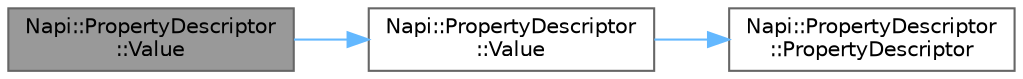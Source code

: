 digraph "Napi::PropertyDescriptor::Value"
{
 // LATEX_PDF_SIZE
  bgcolor="transparent";
  edge [fontname=Helvetica,fontsize=10,labelfontname=Helvetica,labelfontsize=10];
  node [fontname=Helvetica,fontsize=10,shape=box,height=0.2,width=0.4];
  rankdir="LR";
  Node1 [id="Node000001",label="Napi::PropertyDescriptor\l::Value",height=0.2,width=0.4,color="gray40", fillcolor="grey60", style="filled", fontcolor="black",tooltip=" "];
  Node1 -> Node2 [id="edge5_Node000001_Node000002",color="steelblue1",style="solid",tooltip=" "];
  Node2 [id="Node000002",label="Napi::PropertyDescriptor\l::Value",height=0.2,width=0.4,color="grey40", fillcolor="white", style="filled",URL="$class_napi_1_1_property_descriptor.html#a30be11ee835fe628990a240e9df48002",tooltip=" "];
  Node2 -> Node3 [id="edge6_Node000002_Node000003",color="steelblue1",style="solid",tooltip=" "];
  Node3 [id="Node000003",label="Napi::PropertyDescriptor\l::PropertyDescriptor",height=0.2,width=0.4,color="grey40", fillcolor="white", style="filled",URL="$class_napi_1_1_property_descriptor.html#a2d5971898bedf9a4d3377f1b4f34286e",tooltip=" "];
}
